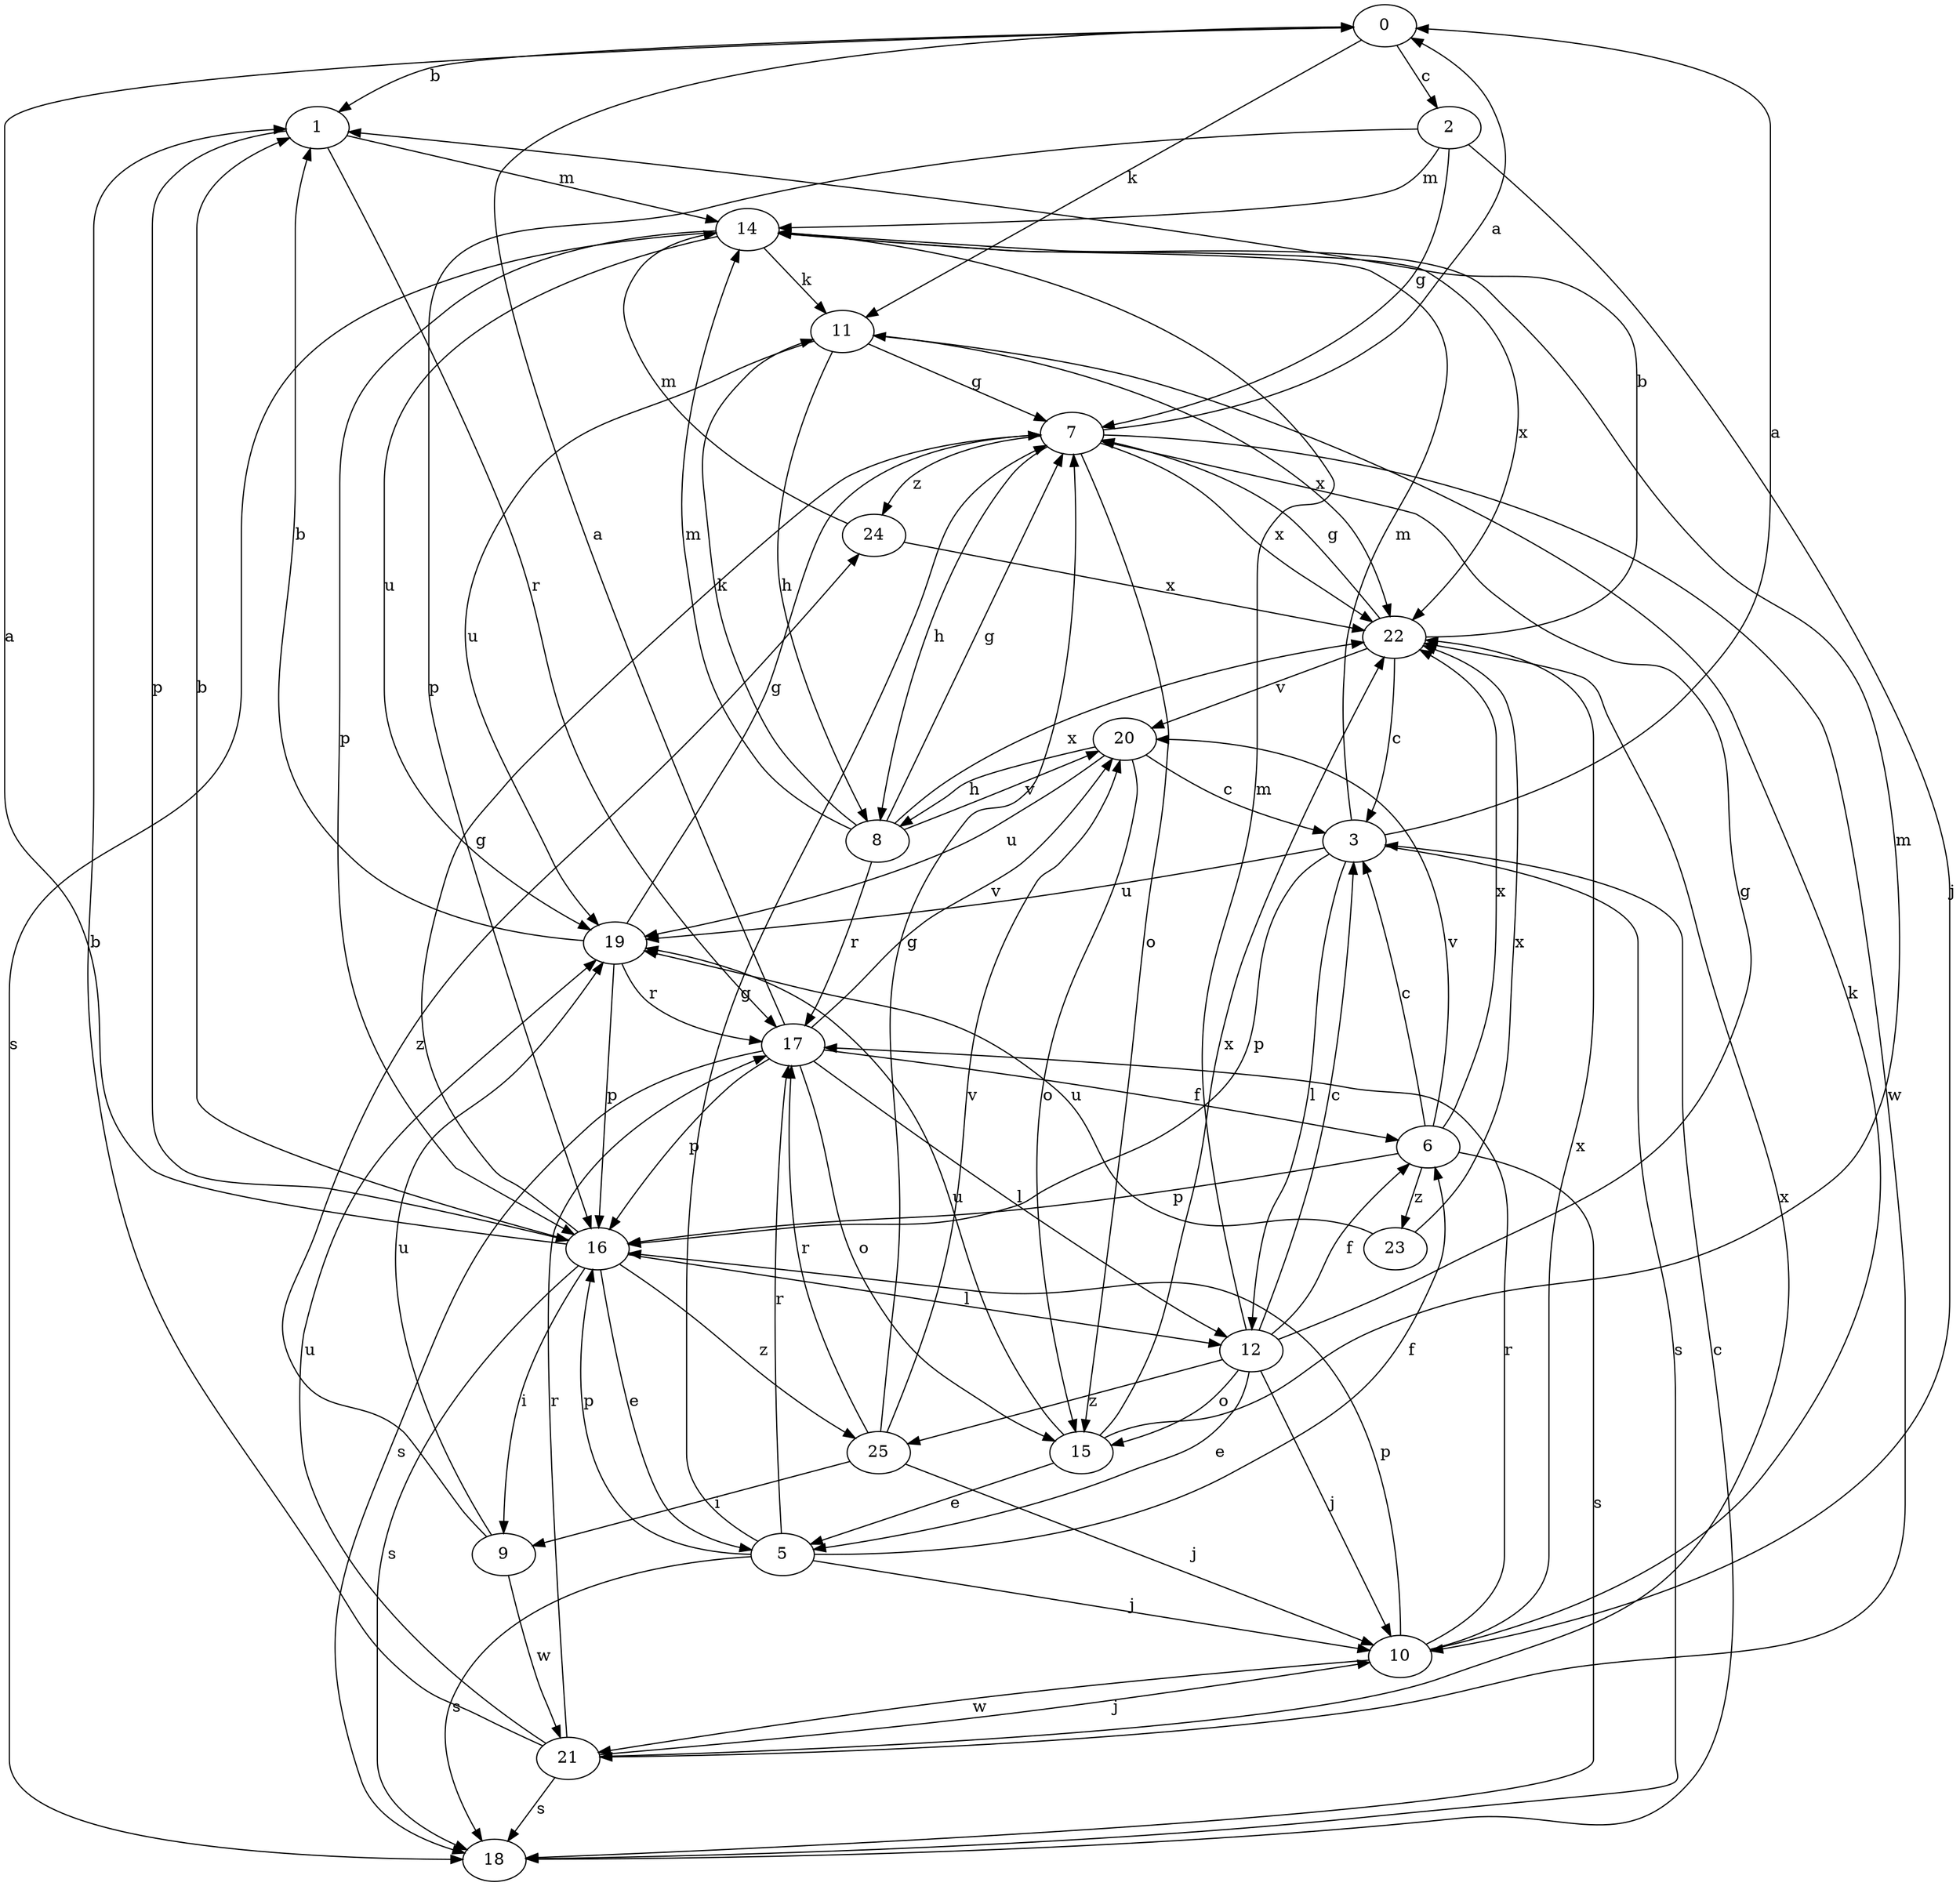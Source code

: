 strict digraph  {
0;
1;
2;
3;
5;
6;
7;
8;
9;
10;
11;
12;
14;
15;
16;
17;
18;
19;
20;
21;
22;
23;
24;
25;
0 -> 1  [label=b];
0 -> 2  [label=c];
0 -> 11  [label=k];
1 -> 14  [label=m];
1 -> 16  [label=p];
1 -> 17  [label=r];
2 -> 7  [label=g];
2 -> 10  [label=j];
2 -> 14  [label=m];
2 -> 16  [label=p];
3 -> 0  [label=a];
3 -> 12  [label=l];
3 -> 14  [label=m];
3 -> 16  [label=p];
3 -> 18  [label=s];
3 -> 19  [label=u];
5 -> 6  [label=f];
5 -> 7  [label=g];
5 -> 10  [label=j];
5 -> 16  [label=p];
5 -> 17  [label=r];
5 -> 18  [label=s];
6 -> 3  [label=c];
6 -> 16  [label=p];
6 -> 18  [label=s];
6 -> 20  [label=v];
6 -> 22  [label=x];
6 -> 23  [label=z];
7 -> 0  [label=a];
7 -> 8  [label=h];
7 -> 15  [label=o];
7 -> 21  [label=w];
7 -> 22  [label=x];
7 -> 24  [label=z];
8 -> 7  [label=g];
8 -> 11  [label=k];
8 -> 14  [label=m];
8 -> 17  [label=r];
8 -> 20  [label=v];
8 -> 22  [label=x];
9 -> 19  [label=u];
9 -> 21  [label=w];
9 -> 24  [label=z];
10 -> 11  [label=k];
10 -> 16  [label=p];
10 -> 17  [label=r];
10 -> 21  [label=w];
10 -> 22  [label=x];
11 -> 7  [label=g];
11 -> 8  [label=h];
11 -> 19  [label=u];
11 -> 22  [label=x];
12 -> 3  [label=c];
12 -> 5  [label=e];
12 -> 6  [label=f];
12 -> 7  [label=g];
12 -> 10  [label=j];
12 -> 14  [label=m];
12 -> 15  [label=o];
12 -> 25  [label=z];
14 -> 11  [label=k];
14 -> 16  [label=p];
14 -> 18  [label=s];
14 -> 19  [label=u];
14 -> 22  [label=x];
15 -> 5  [label=e];
15 -> 14  [label=m];
15 -> 19  [label=u];
15 -> 22  [label=x];
16 -> 0  [label=a];
16 -> 1  [label=b];
16 -> 5  [label=e];
16 -> 7  [label=g];
16 -> 9  [label=i];
16 -> 12  [label=l];
16 -> 18  [label=s];
16 -> 25  [label=z];
17 -> 0  [label=a];
17 -> 6  [label=f];
17 -> 12  [label=l];
17 -> 15  [label=o];
17 -> 16  [label=p];
17 -> 18  [label=s];
17 -> 20  [label=v];
18 -> 3  [label=c];
19 -> 1  [label=b];
19 -> 7  [label=g];
19 -> 16  [label=p];
19 -> 17  [label=r];
20 -> 3  [label=c];
20 -> 8  [label=h];
20 -> 15  [label=o];
20 -> 19  [label=u];
21 -> 1  [label=b];
21 -> 10  [label=j];
21 -> 17  [label=r];
21 -> 18  [label=s];
21 -> 19  [label=u];
21 -> 22  [label=x];
22 -> 1  [label=b];
22 -> 3  [label=c];
22 -> 7  [label=g];
22 -> 20  [label=v];
23 -> 19  [label=u];
23 -> 22  [label=x];
24 -> 14  [label=m];
24 -> 22  [label=x];
25 -> 7  [label=g];
25 -> 9  [label=i];
25 -> 10  [label=j];
25 -> 17  [label=r];
25 -> 20  [label=v];
}
